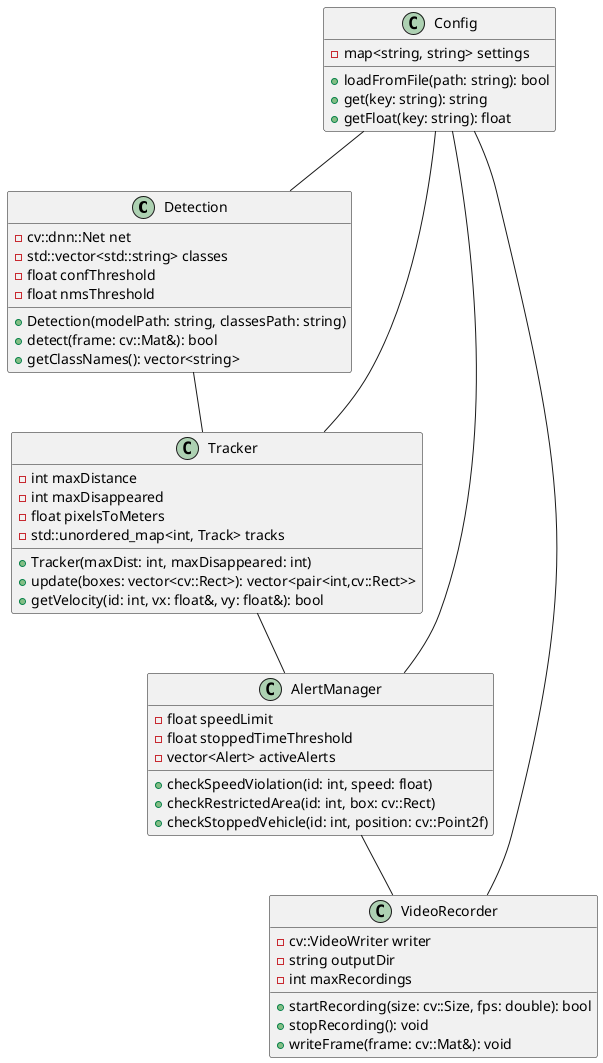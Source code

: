 @startuml VisionTrack Class Diagram

class Detection {
  -cv::dnn::Net net
  -std::vector<std::string> classes
  -float confThreshold
  -float nmsThreshold
  
  +Detection(modelPath: string, classesPath: string)
  +detect(frame: cv::Mat&): bool
  +getClassNames(): vector<string>
}

class Tracker {
  -int maxDistance
  -int maxDisappeared
  -float pixelsToMeters
  -std::unordered_map<int, Track> tracks
  
  +Tracker(maxDist: int, maxDisappeared: int)
  +update(boxes: vector<cv::Rect>): vector<pair<int,cv::Rect>>
  +getVelocity(id: int, vx: float&, vy: float&): bool
}

class AlertManager {
  -float speedLimit
  -float stoppedTimeThreshold
  -vector<Alert> activeAlerts
  
  +checkSpeedViolation(id: int, speed: float)
  +checkRestrictedArea(id: int, box: cv::Rect)
  +checkStoppedVehicle(id: int, position: cv::Point2f)
}

class VideoRecorder {
  -cv::VideoWriter writer
  -string outputDir
  -int maxRecordings
  
  +startRecording(size: cv::Size, fps: double): bool
  +stopRecording(): void
  +writeFrame(frame: cv::Mat&): void
}

class Config {
  -map<string, string> settings
  
  +loadFromFile(path: string): bool
  +get(key: string): string
  +getFloat(key: string): float
}

Detection -- Tracker
Tracker -- AlertManager
AlertManager -- VideoRecorder
Config -- Detection
Config -- Tracker
Config -- AlertManager
Config -- VideoRecorder

@enduml